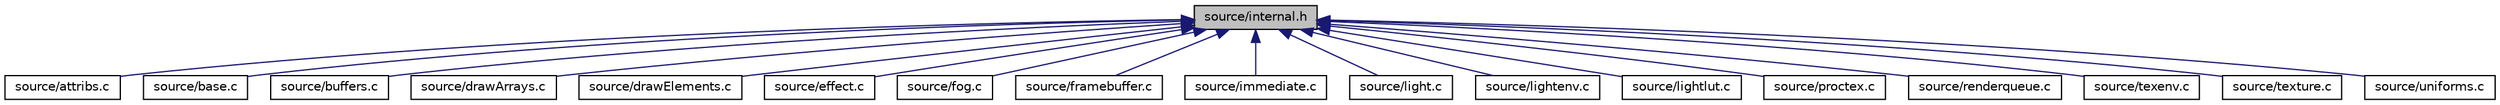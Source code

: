 digraph "source/internal.h"
{
  edge [fontname="Helvetica",fontsize="10",labelfontname="Helvetica",labelfontsize="10"];
  node [fontname="Helvetica",fontsize="10",shape=record];
  Node15 [label="source/internal.h",height=0.2,width=0.4,color="black", fillcolor="grey75", style="filled", fontcolor="black"];
  Node15 -> Node16 [dir="back",color="midnightblue",fontsize="10",style="solid",fontname="Helvetica"];
  Node16 [label="source/attribs.c",height=0.2,width=0.4,color="black", fillcolor="white", style="filled",URL="$attribs_8c.html"];
  Node15 -> Node17 [dir="back",color="midnightblue",fontsize="10",style="solid",fontname="Helvetica"];
  Node17 [label="source/base.c",height=0.2,width=0.4,color="black", fillcolor="white", style="filled",URL="$base_8c.html"];
  Node15 -> Node18 [dir="back",color="midnightblue",fontsize="10",style="solid",fontname="Helvetica"];
  Node18 [label="source/buffers.c",height=0.2,width=0.4,color="black", fillcolor="white", style="filled",URL="$buffers_8c.html"];
  Node15 -> Node19 [dir="back",color="midnightblue",fontsize="10",style="solid",fontname="Helvetica"];
  Node19 [label="source/drawArrays.c",height=0.2,width=0.4,color="black", fillcolor="white", style="filled",URL="$drawArrays_8c.html"];
  Node15 -> Node20 [dir="back",color="midnightblue",fontsize="10",style="solid",fontname="Helvetica"];
  Node20 [label="source/drawElements.c",height=0.2,width=0.4,color="black", fillcolor="white", style="filled",URL="$drawElements_8c.html"];
  Node15 -> Node21 [dir="back",color="midnightblue",fontsize="10",style="solid",fontname="Helvetica"];
  Node21 [label="source/effect.c",height=0.2,width=0.4,color="black", fillcolor="white", style="filled",URL="$effect_8c.html"];
  Node15 -> Node22 [dir="back",color="midnightblue",fontsize="10",style="solid",fontname="Helvetica"];
  Node22 [label="source/fog.c",height=0.2,width=0.4,color="black", fillcolor="white", style="filled",URL="$fog_8c.html"];
  Node15 -> Node23 [dir="back",color="midnightblue",fontsize="10",style="solid",fontname="Helvetica"];
  Node23 [label="source/framebuffer.c",height=0.2,width=0.4,color="black", fillcolor="white", style="filled",URL="$framebuffer_8c.html"];
  Node15 -> Node24 [dir="back",color="midnightblue",fontsize="10",style="solid",fontname="Helvetica"];
  Node24 [label="source/immediate.c",height=0.2,width=0.4,color="black", fillcolor="white", style="filled",URL="$immediate_8c.html"];
  Node15 -> Node25 [dir="back",color="midnightblue",fontsize="10",style="solid",fontname="Helvetica"];
  Node25 [label="source/light.c",height=0.2,width=0.4,color="black", fillcolor="white", style="filled",URL="$light_8c.html"];
  Node15 -> Node26 [dir="back",color="midnightblue",fontsize="10",style="solid",fontname="Helvetica"];
  Node26 [label="source/lightenv.c",height=0.2,width=0.4,color="black", fillcolor="white", style="filled",URL="$lightenv_8c.html"];
  Node15 -> Node27 [dir="back",color="midnightblue",fontsize="10",style="solid",fontname="Helvetica"];
  Node27 [label="source/lightlut.c",height=0.2,width=0.4,color="black", fillcolor="white", style="filled",URL="$lightlut_8c.html"];
  Node15 -> Node28 [dir="back",color="midnightblue",fontsize="10",style="solid",fontname="Helvetica"];
  Node28 [label="source/proctex.c",height=0.2,width=0.4,color="black", fillcolor="white", style="filled",URL="$proctex_8c.html"];
  Node15 -> Node29 [dir="back",color="midnightblue",fontsize="10",style="solid",fontname="Helvetica"];
  Node29 [label="source/renderqueue.c",height=0.2,width=0.4,color="black", fillcolor="white", style="filled",URL="$renderqueue_8c.html"];
  Node15 -> Node30 [dir="back",color="midnightblue",fontsize="10",style="solid",fontname="Helvetica"];
  Node30 [label="source/texenv.c",height=0.2,width=0.4,color="black", fillcolor="white", style="filled",URL="$texenv_8c.html"];
  Node15 -> Node31 [dir="back",color="midnightblue",fontsize="10",style="solid",fontname="Helvetica"];
  Node31 [label="source/texture.c",height=0.2,width=0.4,color="black", fillcolor="white", style="filled",URL="$texture_8c.html"];
  Node15 -> Node32 [dir="back",color="midnightblue",fontsize="10",style="solid",fontname="Helvetica"];
  Node32 [label="source/uniforms.c",height=0.2,width=0.4,color="black", fillcolor="white", style="filled",URL="$uniforms_8c.html"];
}
